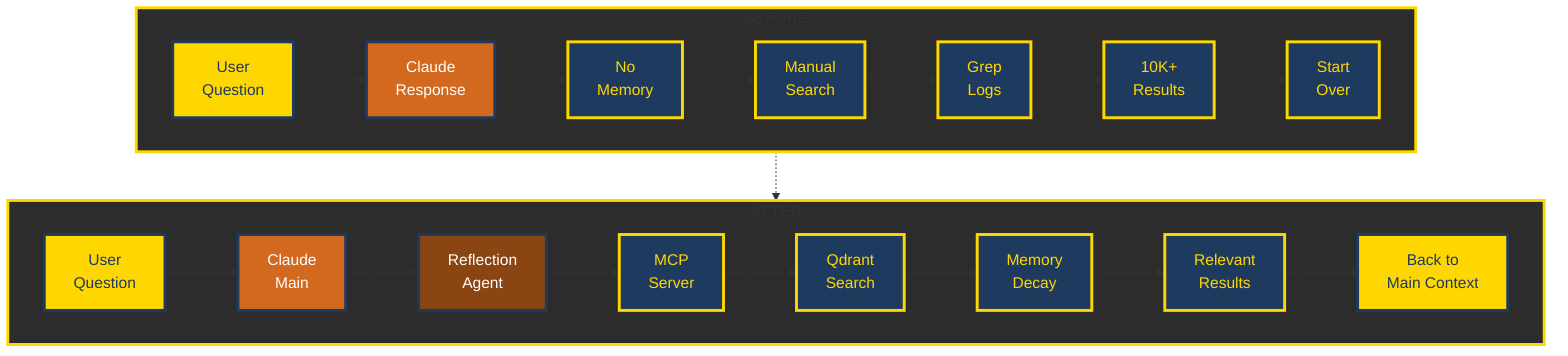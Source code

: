 flowchart TB
    subgraph Before["BEFORE"]
        A1[User<br/>Question] --> B1[Claude<br/>Response]
        B1 --> C1[No<br/>Memory]
        C1 --> D1[Manual<br/>Search]
        D1 --> E1[Grep<br/>Logs]
        E1 --> F1[10K+<br/>Results]
        F1 --> G1[Start<br/>Over]
    end
    
    Before -.->|" "| After
    
    subgraph After["AFTER"]
        A2[User<br/>Question] --> B2[Claude<br/>Main]
        B2 --> C2[Reflection<br/>Agent]
        C2 --> D2[MCP<br/>Server]
        D2 --> E2[Qdrant<br/>Search]
        E2 --> F2[Memory<br/>Decay]
        F2 --> G2[Relevant<br/>Results]
        G2 --> H2[Back to<br/>Main Context]
    end
    
    classDef userStyle fill:#FFD700,stroke:#1e3a5f,stroke-width:3px,color:#1e3a5f
    classDef claudeStyle fill:#D2691E,stroke:#1e3a5f,stroke-width:3px,color:#fff
    classDef agentStyle fill:#8B4513,stroke:#1e3a5f,stroke-width:3px,color:#fff
    classDef problemStyle fill:#1e3a5f,stroke:#FFD700,stroke-width:3px,color:#FFD700
    classDef techStyle fill:#1e3a5f,stroke:#FFD700,stroke-width:3px,color:#FFD700
    classDef successStyle fill:#FFD700,stroke:#1e3a5f,stroke-width:3px,color:#1e3a5f
    
    class A1,A2 userStyle
    class B1,B2 claudeStyle
    class C2 agentStyle
    class C1,D1,E1,F1,G1 problemStyle
    class D2,E2,F2,G2 techStyle
    class H2 successStyle
    
    style Before fill:#2c2c2c,stroke:#FFD700,stroke-width:3px
    style After fill:#2c2c2c,stroke:#FFD700,stroke-width:3px